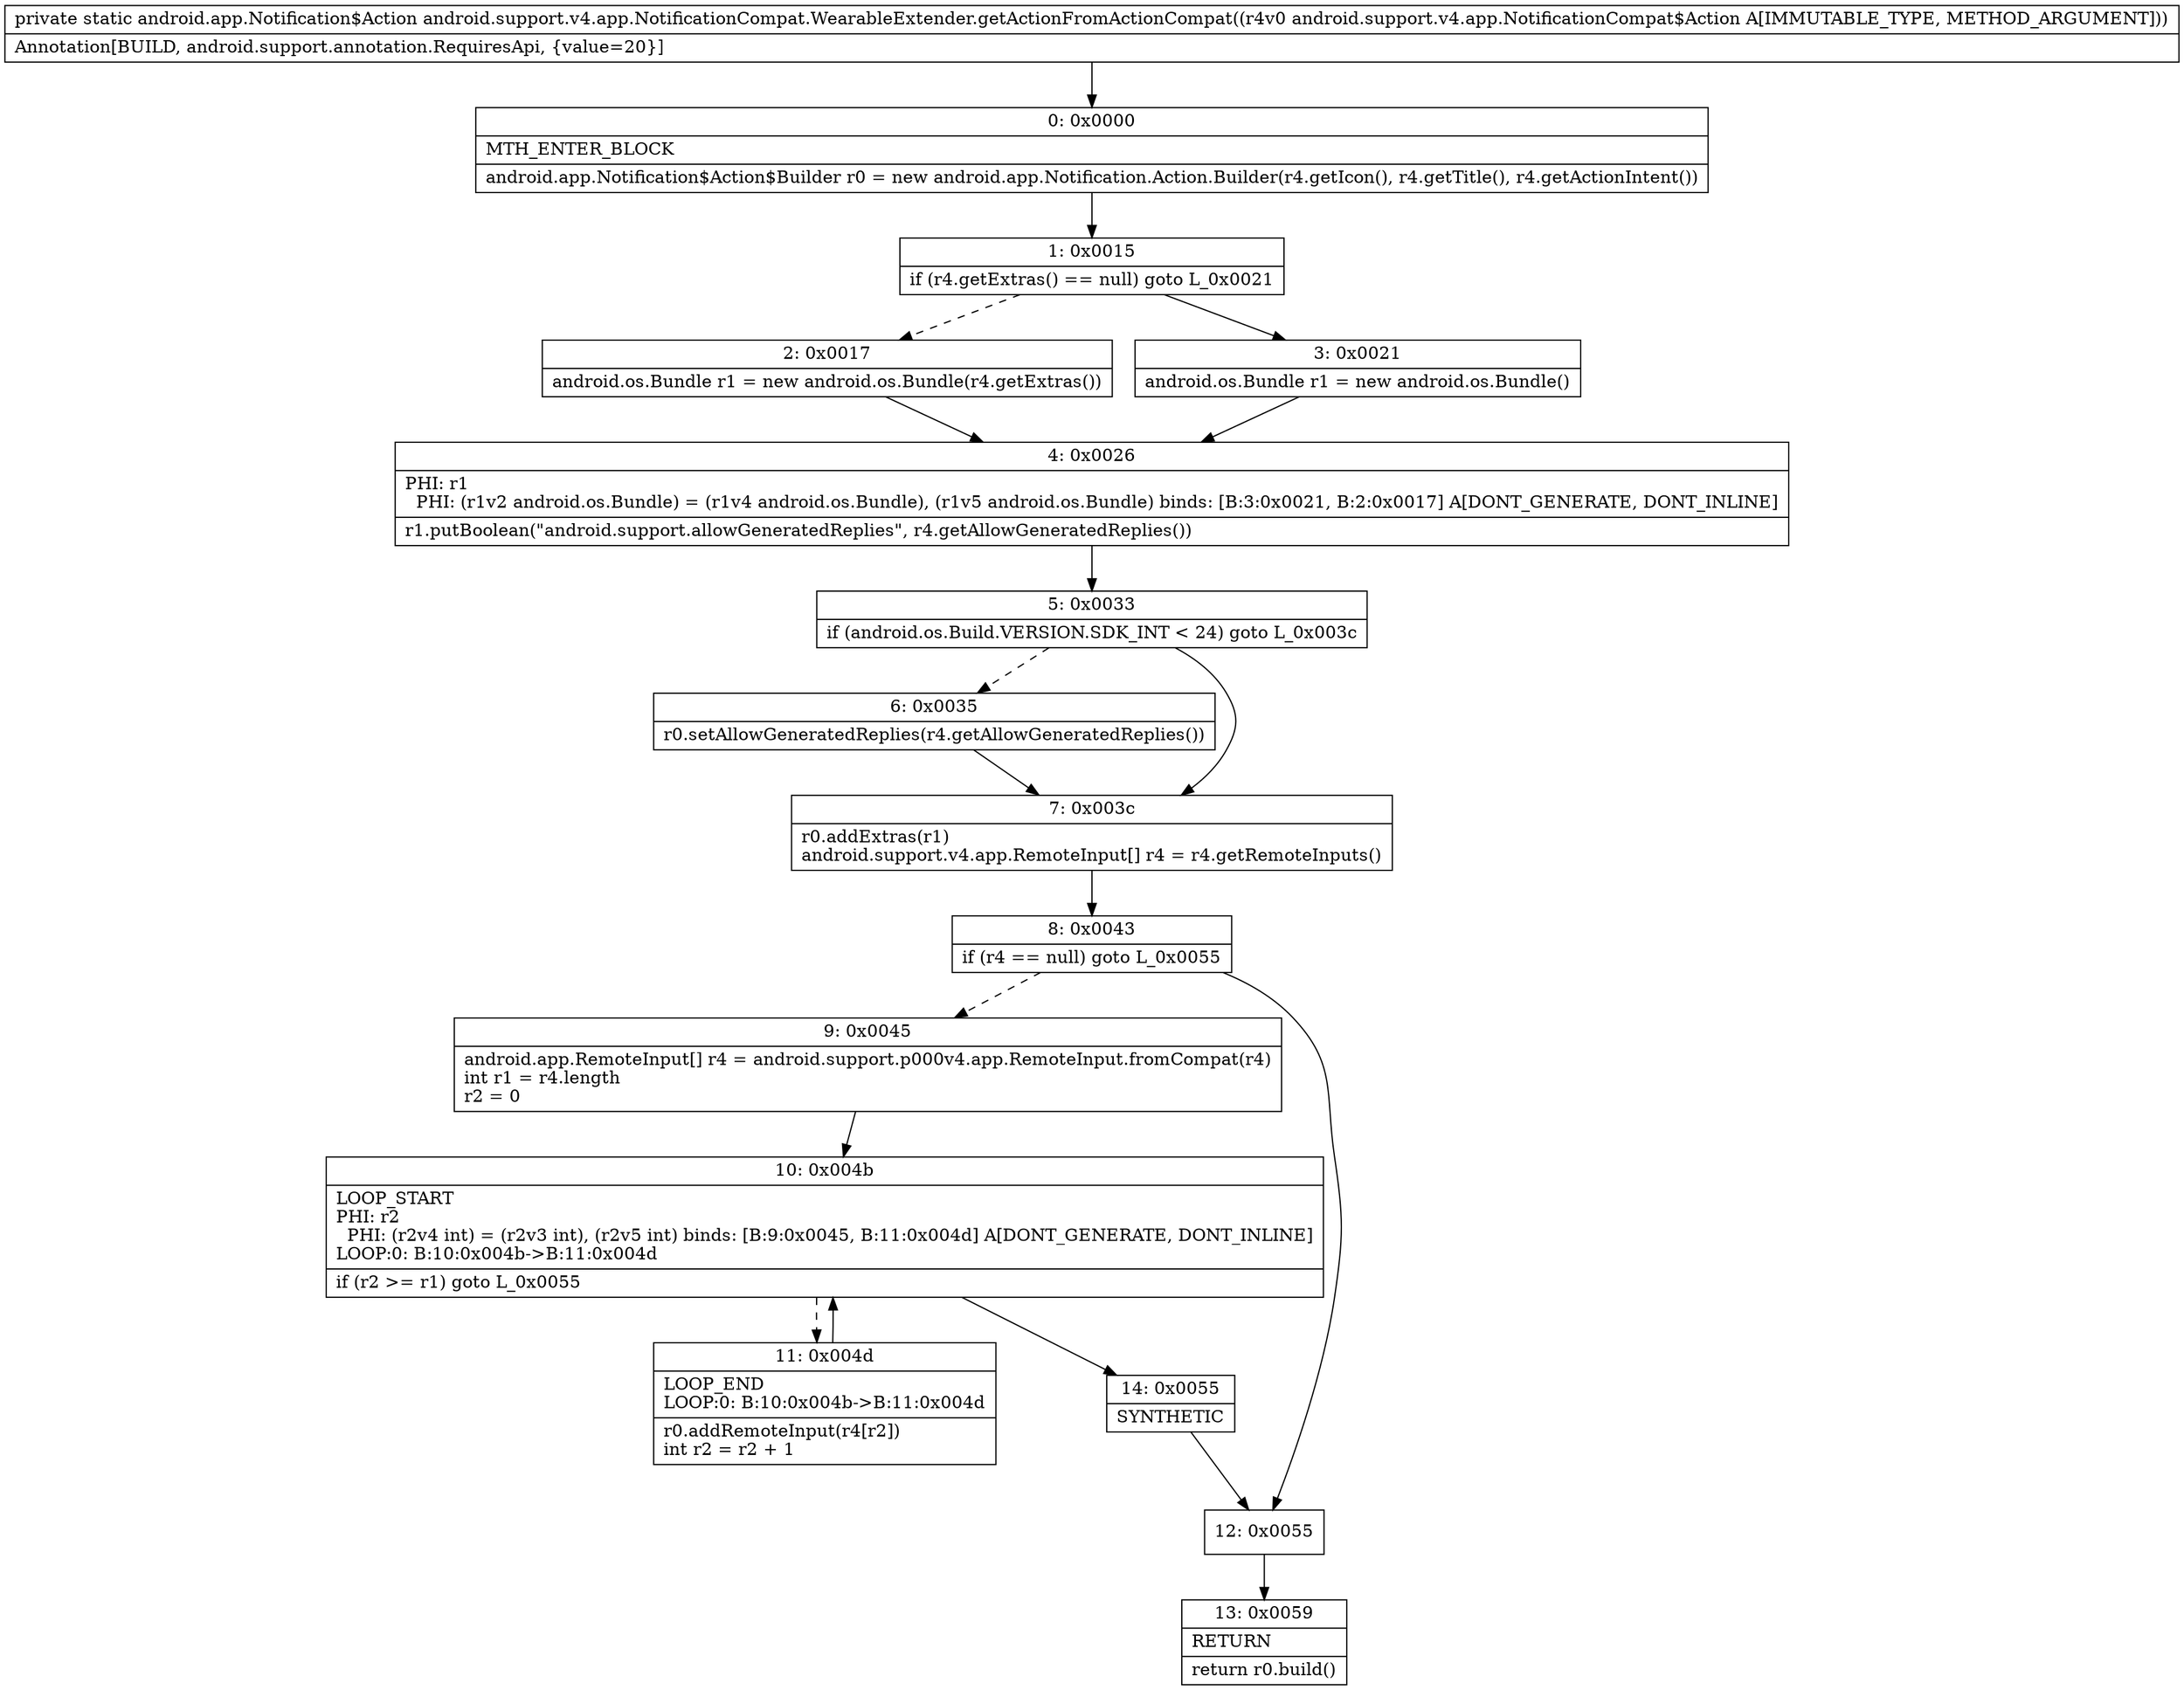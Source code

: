 digraph "CFG forandroid.support.v4.app.NotificationCompat.WearableExtender.getActionFromActionCompat(Landroid\/support\/v4\/app\/NotificationCompat$Action;)Landroid\/app\/Notification$Action;" {
Node_0 [shape=record,label="{0\:\ 0x0000|MTH_ENTER_BLOCK\l|android.app.Notification$Action$Builder r0 = new android.app.Notification.Action.Builder(r4.getIcon(), r4.getTitle(), r4.getActionIntent())\l}"];
Node_1 [shape=record,label="{1\:\ 0x0015|if (r4.getExtras() == null) goto L_0x0021\l}"];
Node_2 [shape=record,label="{2\:\ 0x0017|android.os.Bundle r1 = new android.os.Bundle(r4.getExtras())\l}"];
Node_3 [shape=record,label="{3\:\ 0x0021|android.os.Bundle r1 = new android.os.Bundle()\l}"];
Node_4 [shape=record,label="{4\:\ 0x0026|PHI: r1 \l  PHI: (r1v2 android.os.Bundle) = (r1v4 android.os.Bundle), (r1v5 android.os.Bundle) binds: [B:3:0x0021, B:2:0x0017] A[DONT_GENERATE, DONT_INLINE]\l|r1.putBoolean(\"android.support.allowGeneratedReplies\", r4.getAllowGeneratedReplies())\l}"];
Node_5 [shape=record,label="{5\:\ 0x0033|if (android.os.Build.VERSION.SDK_INT \< 24) goto L_0x003c\l}"];
Node_6 [shape=record,label="{6\:\ 0x0035|r0.setAllowGeneratedReplies(r4.getAllowGeneratedReplies())\l}"];
Node_7 [shape=record,label="{7\:\ 0x003c|r0.addExtras(r1)\landroid.support.v4.app.RemoteInput[] r4 = r4.getRemoteInputs()\l}"];
Node_8 [shape=record,label="{8\:\ 0x0043|if (r4 == null) goto L_0x0055\l}"];
Node_9 [shape=record,label="{9\:\ 0x0045|android.app.RemoteInput[] r4 = android.support.p000v4.app.RemoteInput.fromCompat(r4)\lint r1 = r4.length\lr2 = 0\l}"];
Node_10 [shape=record,label="{10\:\ 0x004b|LOOP_START\lPHI: r2 \l  PHI: (r2v4 int) = (r2v3 int), (r2v5 int) binds: [B:9:0x0045, B:11:0x004d] A[DONT_GENERATE, DONT_INLINE]\lLOOP:0: B:10:0x004b\-\>B:11:0x004d\l|if (r2 \>= r1) goto L_0x0055\l}"];
Node_11 [shape=record,label="{11\:\ 0x004d|LOOP_END\lLOOP:0: B:10:0x004b\-\>B:11:0x004d\l|r0.addRemoteInput(r4[r2])\lint r2 = r2 + 1\l}"];
Node_12 [shape=record,label="{12\:\ 0x0055}"];
Node_13 [shape=record,label="{13\:\ 0x0059|RETURN\l|return r0.build()\l}"];
Node_14 [shape=record,label="{14\:\ 0x0055|SYNTHETIC\l}"];
MethodNode[shape=record,label="{private static android.app.Notification$Action android.support.v4.app.NotificationCompat.WearableExtender.getActionFromActionCompat((r4v0 android.support.v4.app.NotificationCompat$Action A[IMMUTABLE_TYPE, METHOD_ARGUMENT]))  | Annotation[BUILD, android.support.annotation.RequiresApi, \{value=20\}]\l}"];
MethodNode -> Node_0;
Node_0 -> Node_1;
Node_1 -> Node_2[style=dashed];
Node_1 -> Node_3;
Node_2 -> Node_4;
Node_3 -> Node_4;
Node_4 -> Node_5;
Node_5 -> Node_6[style=dashed];
Node_5 -> Node_7;
Node_6 -> Node_7;
Node_7 -> Node_8;
Node_8 -> Node_9[style=dashed];
Node_8 -> Node_12;
Node_9 -> Node_10;
Node_10 -> Node_11[style=dashed];
Node_10 -> Node_14;
Node_11 -> Node_10;
Node_12 -> Node_13;
Node_14 -> Node_12;
}


